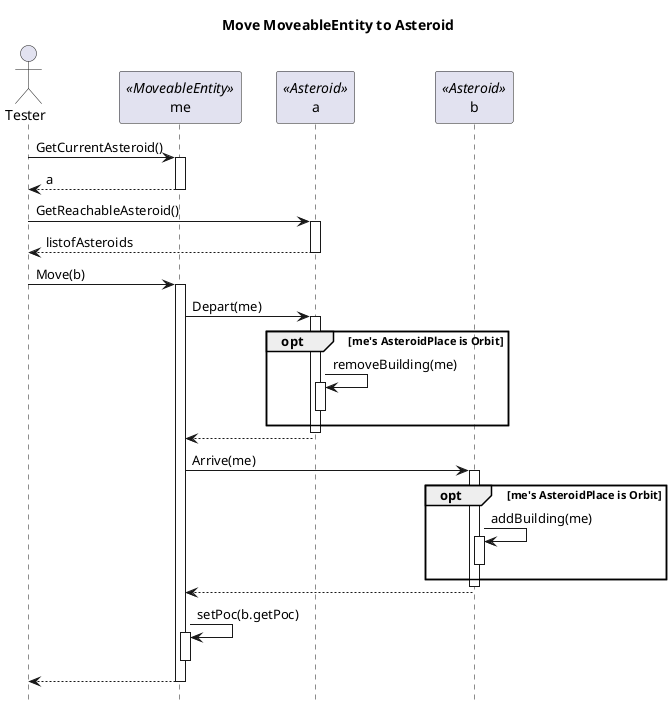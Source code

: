 @startuml
hide footbox
title Move MoveableEntity to Asteroid


actor Tester as Tester


participant me as me <<MoveableEntity>>

participant a as a <<Asteroid>>
participant b as b <<Asteroid>>

Tester -> me ++ : GetCurrentAsteroid()
me --> Tester: a
deactivate me

Tester -> a : GetReachableAsteroid()
activate a

a --> Tester : listofAsteroids
deactivate a

Tester -> me : Move(b)
activate me

me -> a ++: Depart(me)

opt me's AsteroidPlace is Orbit

a -> a ++: removeBuilding(me)
a--

end
deactivate a

a --> me
deactivate a

me -> b ++ : Arrive(me)

opt me's AsteroidPlace is Orbit

b -> b ++: addBuilding(me)
b--
end
deactivate b

b --> me
deactivate b

me -> me :setPoc(b.getPoc)
activate me
deactivate me

me --> Tester
deactivate me

@enduml